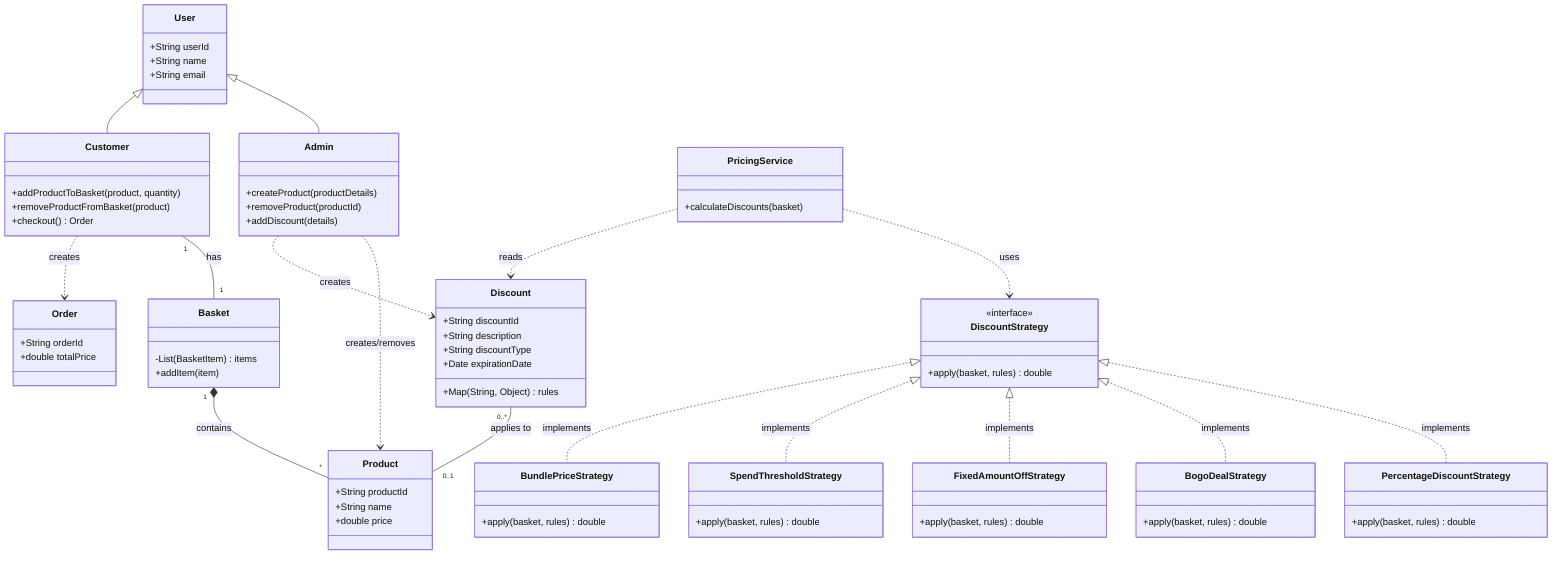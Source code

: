 classDiagram
    class User {
        +String userId
        +String name
        +String email
    }

    class Admin {
        +createProduct(productDetails)
        +removeProduct(productId)
        +addDiscount(details)
    }

    class Customer {
        +addProductToBasket(product, quantity)
        +removeProductFromBasket(product)
        +checkout() Order
    }

    class Product {
        +String productId
        +String name
        +double price
    }

    class Discount {
        +String discountId
        +String description
        +String discountType
        +Map(String, Object) rules
        +Date expirationDate
    }

    class PricingService {
        +calculateDiscounts(basket)
    }

    class DiscountStrategy {
        <<interface>>
        +apply(basket, rules) double
    }

    class PercentageDiscountStrategy {
        +apply(basket, rules) double
    }

    class BogoDealStrategy {
        +apply(basket, rules) double
    }

    class FixedAmountOffStrategy {
        +apply(basket, rules) double
    }

    class SpendThresholdStrategy {
        +apply(basket, rules) double
    }
    
    class BundlePriceStrategy {
        +apply(basket, rules) double
    }

    class Basket {
        -List(BasketItem) items
        +addItem(item)
    }

    class Order {
        +String orderId
        +double totalPrice
    }

    %% --- Relationships ---
    User <|-- Admin
    User <|-- Customer
    
    Customer "1" -- "1" Basket : has
    Basket "1" *-- "*" Product : contains
    
    %% A discount can optionally apply to one product
    Discount "0..*" -- "0..1" Product : applies to
    Customer ..> Order : creates

    %% Admin manages products and discounts
    Admin ..> Product : creates/removes
    Admin ..> Discount : creates

    %% Strategy Pattern for Discounts
    PricingService ..> DiscountStrategy : uses
    PricingService ..> Discount : reads
    DiscountStrategy <|.. PercentageDiscountStrategy : implements
    DiscountStrategy <|.. BogoDealStrategy : implements
    DiscountStrategy <|.. FixedAmountOffStrategy : implements
    DiscountStrategy <|.. SpendThresholdStrategy : implements
    DiscountStrategy <|.. BundlePriceStrategy : implements